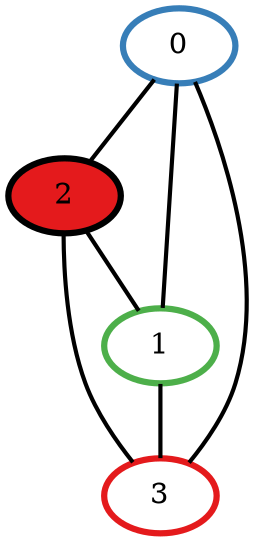 graph G {
    0 [penwidth=3,label="0",color=2, colorscheme=set13]
    1 [penwidth=3,label="1",color=3, colorscheme=set13]
    2 [penwidth=3,label="2",color=0, colorscheme=set13,style=filled,fillcolor=1]
    3 [penwidth=3,label="3",color=1, colorscheme=set13]

    1--0[penwidth=2]
    2--1[penwidth=2]
    0--2[penwidth=2]
    0--3[penwidth=2]
    1--3[penwidth=2]
    2--3[penwidth=2]
}